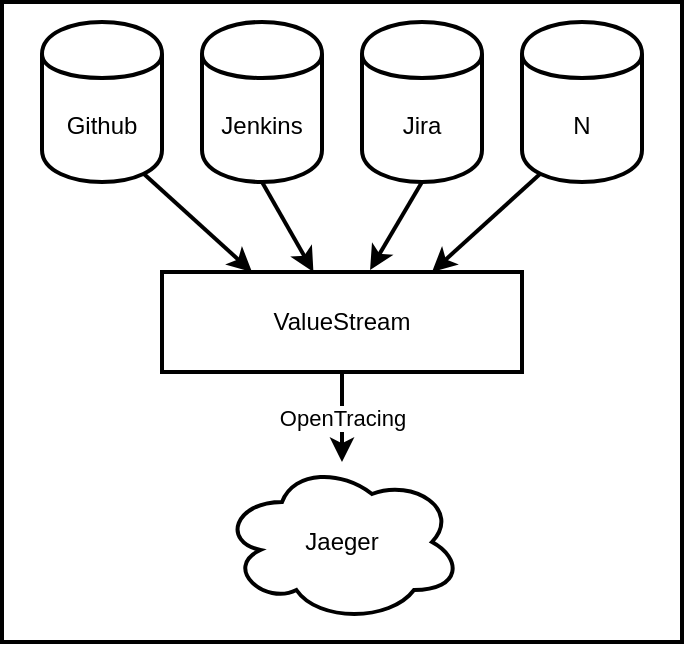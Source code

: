 <mxfile version="10.8.4" type="device"><diagram id="8kl4KPsMc6aqiU_jSCtY" name="Page-1"><mxGraphModel dx="1020" dy="694" grid="1" gridSize="10" guides="1" tooltips="1" connect="1" arrows="1" fold="1" page="1" pageScale="1" pageWidth="850" pageHeight="1100" math="0" shadow="0"><root><mxCell id="0"/><mxCell id="1" parent="0"/><mxCell id="_GWfNGZCBsP1_0zlHJmd-32" value="" style="rounded=0;whiteSpace=wrap;html=1;strokeWidth=2;" vertex="1" parent="1"><mxGeometry x="80" y="70" width="340" height="320" as="geometry"/></mxCell><mxCell id="_GWfNGZCBsP1_0zlHJmd-1" value="Github" style="shape=cylinder;whiteSpace=wrap;html=1;boundedLbl=1;backgroundOutline=1;strokeWidth=2;" vertex="1" parent="1"><mxGeometry x="100" y="80" width="60" height="80" as="geometry"/></mxCell><mxCell id="_GWfNGZCBsP1_0zlHJmd-2" value="Jenkins" style="shape=cylinder;whiteSpace=wrap;html=1;boundedLbl=1;backgroundOutline=1;strokeWidth=2;" vertex="1" parent="1"><mxGeometry x="180" y="80" width="60" height="80" as="geometry"/></mxCell><mxCell id="_GWfNGZCBsP1_0zlHJmd-3" value="Jira" style="shape=cylinder;whiteSpace=wrap;html=1;boundedLbl=1;backgroundOutline=1;strokeWidth=2;" vertex="1" parent="1"><mxGeometry x="260" y="80" width="60" height="80" as="geometry"/></mxCell><mxCell id="_GWfNGZCBsP1_0zlHJmd-4" value="N" style="shape=cylinder;whiteSpace=wrap;html=1;boundedLbl=1;backgroundOutline=1;strokeWidth=2;" vertex="1" parent="1"><mxGeometry x="340" y="80" width="60" height="80" as="geometry"/></mxCell><mxCell id="_GWfNGZCBsP1_0zlHJmd-12" value="OpenTracing" style="edgeStyle=orthogonalEdgeStyle;rounded=0;orthogonalLoop=1;jettySize=auto;html=1;strokeWidth=2;" edge="1" parent="1" source="_GWfNGZCBsP1_0zlHJmd-6" target="_GWfNGZCBsP1_0zlHJmd-13"><mxGeometry relative="1" as="geometry"><mxPoint x="250" y="335" as="targetPoint"/></mxGeometry></mxCell><mxCell id="_GWfNGZCBsP1_0zlHJmd-6" value="ValueStream" style="rounded=0;whiteSpace=wrap;html=1;strokeWidth=2;" vertex="1" parent="1"><mxGeometry x="160" y="205" width="180" height="50" as="geometry"/></mxCell><mxCell id="_GWfNGZCBsP1_0zlHJmd-7" value="" style="endArrow=classic;html=1;exitX=0.85;exitY=0.95;exitDx=0;exitDy=0;exitPerimeter=0;entryX=0.25;entryY=0;entryDx=0;entryDy=0;strokeWidth=2;" edge="1" parent="1" source="_GWfNGZCBsP1_0zlHJmd-1" target="_GWfNGZCBsP1_0zlHJmd-6"><mxGeometry width="50" height="50" relative="1" as="geometry"><mxPoint x="100" y="330" as="sourcePoint"/><mxPoint x="150" y="280" as="targetPoint"/></mxGeometry></mxCell><mxCell id="_GWfNGZCBsP1_0zlHJmd-8" value="" style="endArrow=classic;html=1;exitX=0.5;exitY=1;exitDx=0;exitDy=0;strokeWidth=2;" edge="1" parent="1" source="_GWfNGZCBsP1_0zlHJmd-2" target="_GWfNGZCBsP1_0zlHJmd-6"><mxGeometry width="50" height="50" relative="1" as="geometry"><mxPoint x="100" y="330" as="sourcePoint"/><mxPoint x="150" y="280" as="targetPoint"/></mxGeometry></mxCell><mxCell id="_GWfNGZCBsP1_0zlHJmd-9" value="" style="endArrow=classic;html=1;exitX=0.5;exitY=1;exitDx=0;exitDy=0;entryX=0.578;entryY=-0.02;entryDx=0;entryDy=0;entryPerimeter=0;strokeWidth=2;" edge="1" parent="1" source="_GWfNGZCBsP1_0zlHJmd-3" target="_GWfNGZCBsP1_0zlHJmd-6"><mxGeometry width="50" height="50" relative="1" as="geometry"><mxPoint x="220" y="170" as="sourcePoint"/><mxPoint x="245.714" y="215" as="targetPoint"/></mxGeometry></mxCell><mxCell id="_GWfNGZCBsP1_0zlHJmd-10" value="" style="endArrow=classic;html=1;exitX=0.15;exitY=0.95;exitDx=0;exitDy=0;entryX=0.75;entryY=0;entryDx=0;entryDy=0;exitPerimeter=0;strokeWidth=2;" edge="1" parent="1" source="_GWfNGZCBsP1_0zlHJmd-4" target="_GWfNGZCBsP1_0zlHJmd-6"><mxGeometry width="50" height="50" relative="1" as="geometry"><mxPoint x="300" y="170" as="sourcePoint"/><mxPoint x="270" y="220" as="targetPoint"/></mxGeometry></mxCell><mxCell id="_GWfNGZCBsP1_0zlHJmd-13" value="Jaeger" style="ellipse;shape=cloud;whiteSpace=wrap;html=1;strokeWidth=2;" vertex="1" parent="1"><mxGeometry x="190" y="300" width="120" height="80" as="geometry"/></mxCell></root></mxGraphModel></diagram></mxfile>